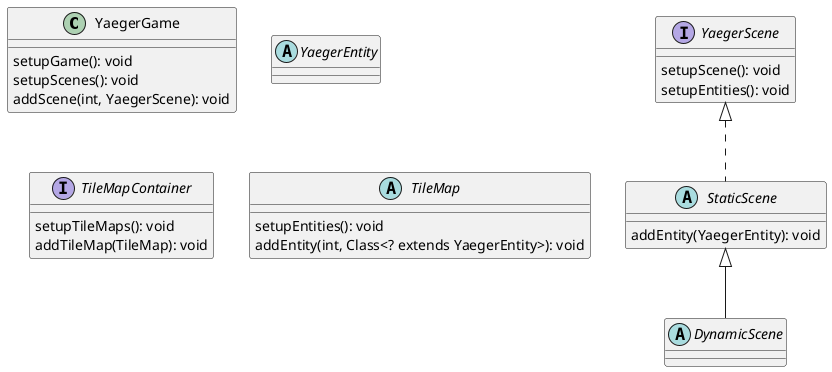 @startuml
'https://plantuml.com/class-diagram

class YaegerGame {
    setupGame(): void
    setupScenes(): void
    addScene(int, YaegerScene): void
}

interface YaegerScene {
  setupScene(): void
  setupEntities(): void
}

abstract class StaticScene implements YaegerScene{
  addEntity(YaegerEntity): void
}

abstract class DynamicScene extends StaticScene{
}

abstract class YaegerEntity {
}

interface TileMapContainer {
    setupTileMaps(): void
    addTileMap(TileMap): void
}

abstract class TileMap{
    setupEntities(): void
    addEntity(int, Class<? extends YaegerEntity>): void
}


@enduml